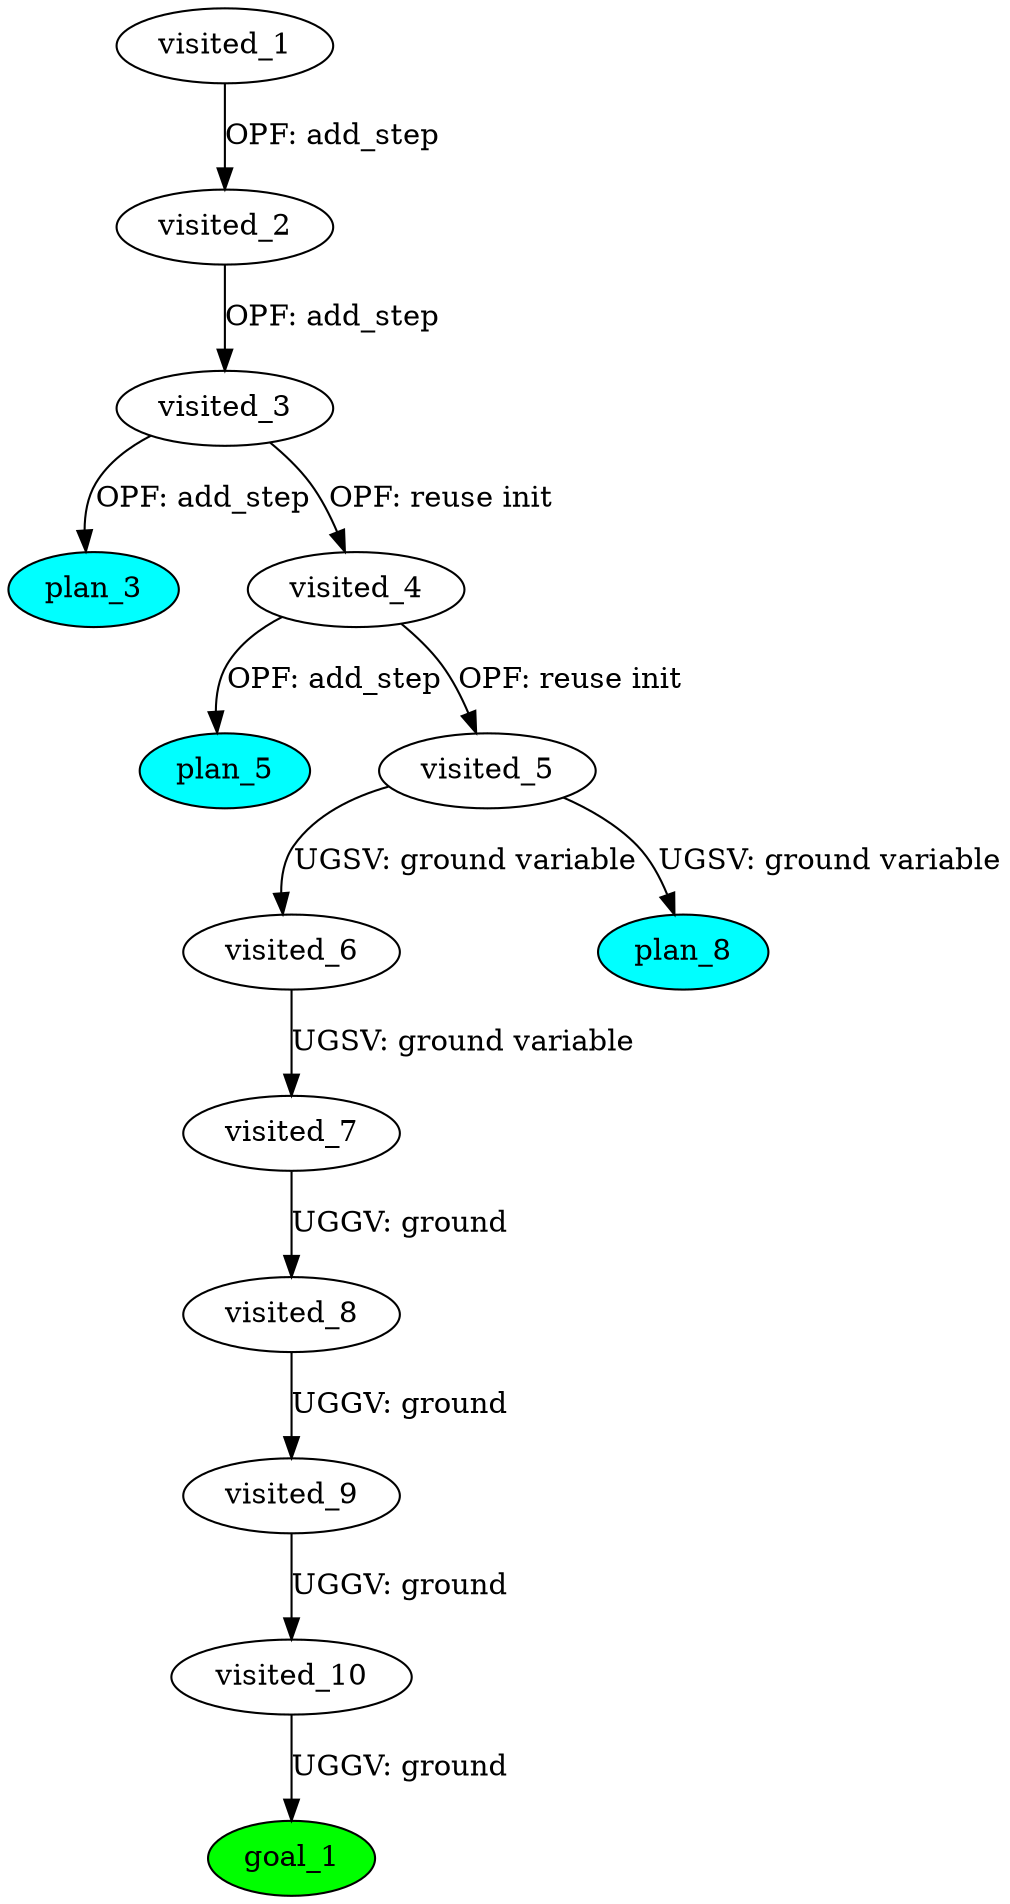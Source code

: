 digraph {
	"c1785413-d8c4-8c88-ed42-56c5ba7240a2" [label=plan_0 fillcolor=cyan style=filled]
	"c1785413-d8c4-8c88-ed42-56c5ba7240a2" [label=visited_1 fillcolor=white style=filled]
	"d357058b-685a-57b5-6c21-16143aebed24" [label=plan_1 fillcolor=cyan style=filled]
	"c1785413-d8c4-8c88-ed42-56c5ba7240a2" -> "d357058b-685a-57b5-6c21-16143aebed24" [label="OPF: add_step"]
	"d357058b-685a-57b5-6c21-16143aebed24" [label=visited_2 fillcolor=white style=filled]
	"b3528c45-d00c-4557-0700-97be3f74de39" [label=plan_2 fillcolor=cyan style=filled]
	"d357058b-685a-57b5-6c21-16143aebed24" -> "b3528c45-d00c-4557-0700-97be3f74de39" [label="OPF: add_step"]
	"b3528c45-d00c-4557-0700-97be3f74de39" [label=visited_3 fillcolor=white style=filled]
	"7348ee36-f769-e23c-b533-16bbe9b92baa" [label=plan_3 fillcolor=cyan style=filled]
	"b3528c45-d00c-4557-0700-97be3f74de39" -> "7348ee36-f769-e23c-b533-16bbe9b92baa" [label="OPF: add_step"]
	"3904a036-0ab5-b0af-0286-3337efe7d24b" [label=plan_4 fillcolor=cyan style=filled]
	"b3528c45-d00c-4557-0700-97be3f74de39" -> "3904a036-0ab5-b0af-0286-3337efe7d24b" [label="OPF: reuse init"]
	"3904a036-0ab5-b0af-0286-3337efe7d24b" [label=visited_4 fillcolor=white style=filled]
	"74d084c6-45bd-0e42-01c3-f2ebba807c99" [label=plan_5 fillcolor=cyan style=filled]
	"3904a036-0ab5-b0af-0286-3337efe7d24b" -> "74d084c6-45bd-0e42-01c3-f2ebba807c99" [label="OPF: add_step"]
	"22d4a739-16fb-37d8-1bcd-edb000ff5a60" [label=plan_6 fillcolor=cyan style=filled]
	"3904a036-0ab5-b0af-0286-3337efe7d24b" -> "22d4a739-16fb-37d8-1bcd-edb000ff5a60" [label="OPF: reuse init"]
	"22d4a739-16fb-37d8-1bcd-edb000ff5a60" [label=visited_5 fillcolor=white style=filled]
	"0d331e35-225b-0887-580d-806b9671e209" [label=plan_7 fillcolor=cyan style=filled]
	"22d4a739-16fb-37d8-1bcd-edb000ff5a60" -> "0d331e35-225b-0887-580d-806b9671e209" [label="UGSV: ground variable"]
	"80aff334-b8f5-380c-a9ed-b4767cf4437e" [label=plan_8 fillcolor=cyan style=filled]
	"22d4a739-16fb-37d8-1bcd-edb000ff5a60" -> "80aff334-b8f5-380c-a9ed-b4767cf4437e" [label="UGSV: ground variable"]
	"0d331e35-225b-0887-580d-806b9671e209" [label=visited_6 fillcolor=white style=filled]
	"bbd9462b-7ebb-11fe-890e-cc001a23e18b" [label=plan_9 fillcolor=cyan style=filled]
	"0d331e35-225b-0887-580d-806b9671e209" -> "bbd9462b-7ebb-11fe-890e-cc001a23e18b" [label="UGSV: ground variable"]
	"bbd9462b-7ebb-11fe-890e-cc001a23e18b" [label=visited_7 fillcolor=white style=filled]
	"d3814c27-6a85-c0f7-5912-f10962ec5d80" [label=plan_10 fillcolor=cyan style=filled]
	"bbd9462b-7ebb-11fe-890e-cc001a23e18b" -> "d3814c27-6a85-c0f7-5912-f10962ec5d80" [label="UGGV: ground"]
	"d3814c27-6a85-c0f7-5912-f10962ec5d80" [label=visited_8 fillcolor=white style=filled]
	"7359729d-3c85-1bd6-a6bd-d8b86ae81fc2" [label=plan_11 fillcolor=cyan style=filled]
	"d3814c27-6a85-c0f7-5912-f10962ec5d80" -> "7359729d-3c85-1bd6-a6bd-d8b86ae81fc2" [label="UGGV: ground"]
	"7359729d-3c85-1bd6-a6bd-d8b86ae81fc2" [label=visited_9 fillcolor=white style=filled]
	"a1b59075-0987-3a45-7e5c-09b70b5f99f9" [label=plan_12 fillcolor=cyan style=filled]
	"7359729d-3c85-1bd6-a6bd-d8b86ae81fc2" -> "a1b59075-0987-3a45-7e5c-09b70b5f99f9" [label="UGGV: ground"]
	"a1b59075-0987-3a45-7e5c-09b70b5f99f9" [label=visited_10 fillcolor=white style=filled]
	"3c56da5b-b0b5-b341-c466-6aab42be1669" [label=plan_13 fillcolor=cyan style=filled]
	"a1b59075-0987-3a45-7e5c-09b70b5f99f9" -> "3c56da5b-b0b5-b341-c466-6aab42be1669" [label="UGGV: ground"]
	"3c56da5b-b0b5-b341-c466-6aab42be1669" [label=visited_11 fillcolor=white style=filled]
	"3c56da5b-b0b5-b341-c466-6aab42be1669" [label=goal_1 fillcolor=green style=filled]
}
